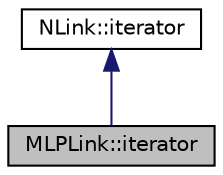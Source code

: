 digraph "MLPLink::iterator"
{
 // LATEX_PDF_SIZE
  edge [fontname="Helvetica",fontsize="10",labelfontname="Helvetica",labelfontsize="10"];
  node [fontname="Helvetica",fontsize="10",shape=record];
  Node1 [label="MLPLink::iterator",height=0.2,width=0.4,color="black", fillcolor="grey75", style="filled", fontcolor="black",tooltip=" "];
  Node2 -> Node1 [dir="back",color="midnightblue",fontsize="10",style="solid"];
  Node2 [label="NLink::iterator",height=0.2,width=0.4,color="black", fillcolor="white", style="filled",URL="$structNLink_1_1iterator.html",tooltip=" "];
}
